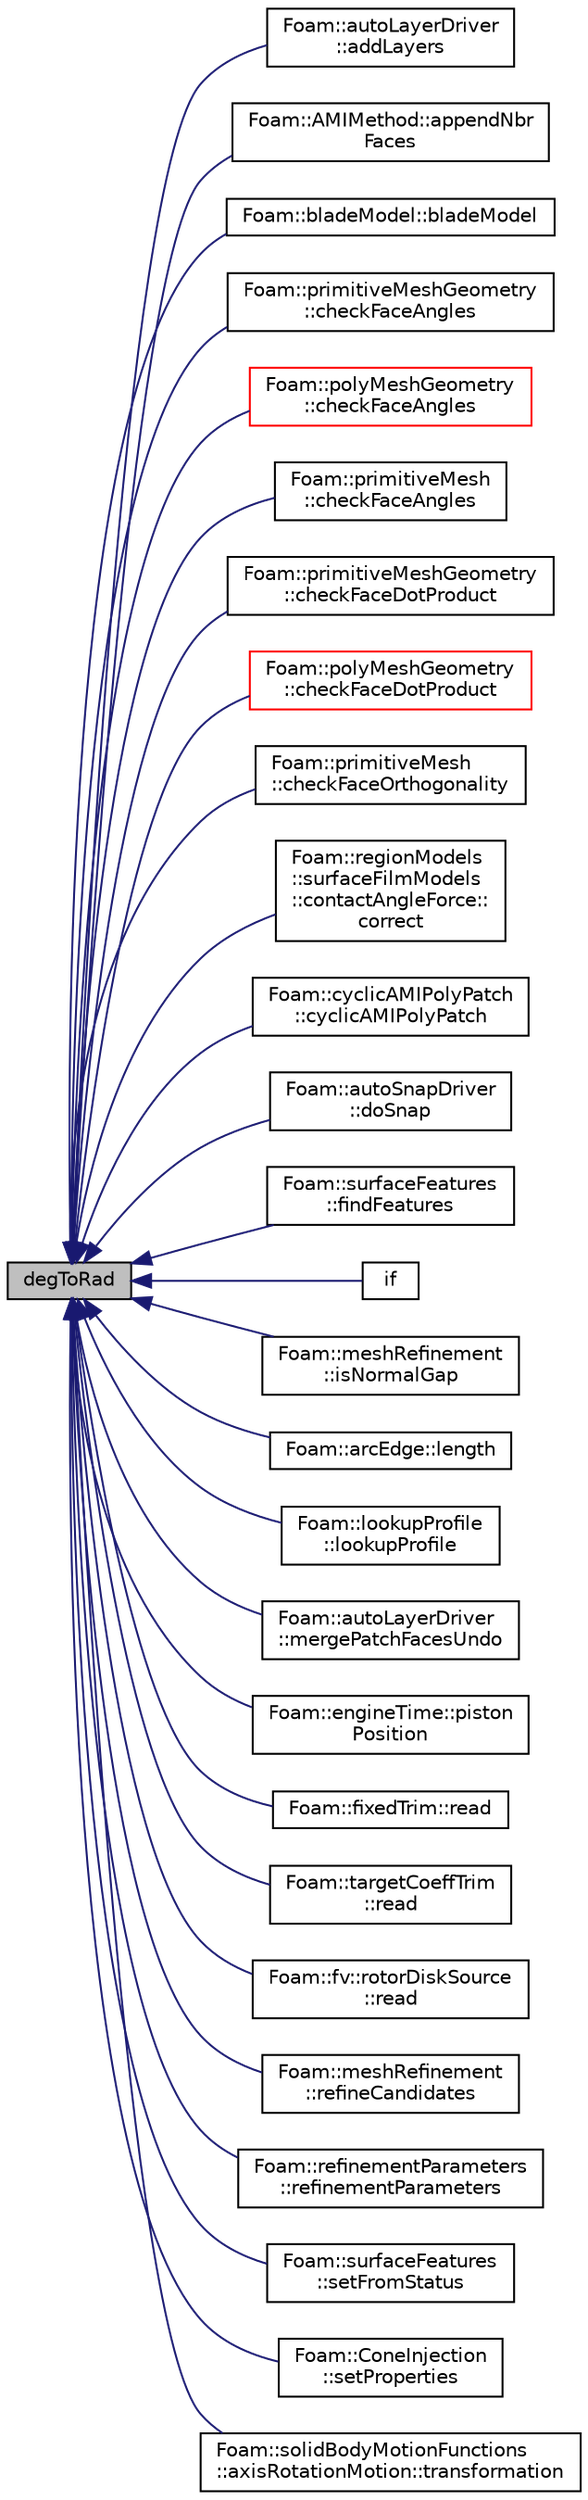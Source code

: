 digraph "degToRad"
{
  bgcolor="transparent";
  edge [fontname="Helvetica",fontsize="10",labelfontname="Helvetica",labelfontsize="10"];
  node [fontname="Helvetica",fontsize="10",shape=record];
  rankdir="LR";
  Node1 [label="degToRad",height=0.2,width=0.4,color="black", fillcolor="grey75", style="filled", fontcolor="black"];
  Node1 -> Node2 [dir="back",color="midnightblue",fontsize="10",style="solid",fontname="Helvetica"];
  Node2 [label="Foam::autoLayerDriver\l::addLayers",height=0.2,width=0.4,color="black",URL="$a00084.html#a2654851d1ffedc26e8ff1424f7097ba6",tooltip="Add cell layers. "];
  Node1 -> Node3 [dir="back",color="midnightblue",fontsize="10",style="solid",fontname="Helvetica"];
  Node3 [label="Foam::AMIMethod::appendNbr\lFaces",height=0.2,width=0.4,color="black",URL="$a00048.html#ac10540a0cbe6128381718f251537a166",tooltip="Add faces neighbouring faceI to the ID list. "];
  Node1 -> Node4 [dir="back",color="midnightblue",fontsize="10",style="solid",fontname="Helvetica"];
  Node4 [label="Foam::bladeModel::bladeModel",height=0.2,width=0.4,color="black",URL="$a00137.html#ad76aaa89a464944047ede7ef53c29579",tooltip="Constructor. "];
  Node1 -> Node5 [dir="back",color="midnightblue",fontsize="10",style="solid",fontname="Helvetica"];
  Node5 [label="Foam::primitiveMeshGeometry\l::checkFaceAngles",height=0.2,width=0.4,color="black",URL="$a01968.html#a1e53fa2de621f051c1777b67d71e354c"];
  Node1 -> Node6 [dir="back",color="midnightblue",fontsize="10",style="solid",fontname="Helvetica"];
  Node6 [label="Foam::polyMeshGeometry\l::checkFaceAngles",height=0.2,width=0.4,color="red",URL="$a01920.html#a54a9bc2a85ca197cef7b133c51ec94b4",tooltip="See primitiveMesh. "];
  Node1 -> Node7 [dir="back",color="midnightblue",fontsize="10",style="solid",fontname="Helvetica"];
  Node7 [label="Foam::primitiveMesh\l::checkFaceAngles",height=0.2,width=0.4,color="black",URL="$a01967.html#a0ad74d466968f0e920d9a0d713727e56",tooltip="Check face angles. "];
  Node1 -> Node8 [dir="back",color="midnightblue",fontsize="10",style="solid",fontname="Helvetica"];
  Node8 [label="Foam::primitiveMeshGeometry\l::checkFaceDotProduct",height=0.2,width=0.4,color="black",URL="$a01968.html#abe689b0ea95babc2086677dec53f57f2"];
  Node1 -> Node9 [dir="back",color="midnightblue",fontsize="10",style="solid",fontname="Helvetica"];
  Node9 [label="Foam::polyMeshGeometry\l::checkFaceDotProduct",height=0.2,width=0.4,color="red",URL="$a01920.html#a5014e575335db939bc66eb2fe32ac48f",tooltip="See primitiveMesh. "];
  Node1 -> Node10 [dir="back",color="midnightblue",fontsize="10",style="solid",fontname="Helvetica"];
  Node10 [label="Foam::primitiveMesh\l::checkFaceOrthogonality",height=0.2,width=0.4,color="black",URL="$a01967.html#a53c93950456aabcf95d28e5892635876",tooltip="Check for non-orthogonality. "];
  Node1 -> Node11 [dir="back",color="midnightblue",fontsize="10",style="solid",fontname="Helvetica"];
  Node11 [label="Foam::regionModels\l::surfaceFilmModels\l::contactAngleForce::\lcorrect",height=0.2,width=0.4,color="black",URL="$a00398.html#ae8286cb1594f9b26a1c5291173459307",tooltip="Correct. "];
  Node1 -> Node12 [dir="back",color="midnightblue",fontsize="10",style="solid",fontname="Helvetica"];
  Node12 [label="Foam::cyclicAMIPolyPatch\l::cyclicAMIPolyPatch",height=0.2,width=0.4,color="black",URL="$a00474.html#aea789b13addb63ac3e355b5796829da8",tooltip="Construct from dictionary. "];
  Node1 -> Node13 [dir="back",color="midnightblue",fontsize="10",style="solid",fontname="Helvetica"];
  Node13 [label="Foam::autoSnapDriver\l::doSnap",height=0.2,width=0.4,color="black",URL="$a00088.html#adf0870a8be4483ecdb73b26b20d027ee"];
  Node1 -> Node14 [dir="back",color="midnightblue",fontsize="10",style="solid",fontname="Helvetica"];
  Node14 [label="Foam::surfaceFeatures\l::findFeatures",height=0.2,width=0.4,color="black",URL="$a02475.html#a104ad1549afa89b0b6ae590fda99816a",tooltip="Find feature edges using provided included angle. "];
  Node1 -> Node15 [dir="back",color="midnightblue",fontsize="10",style="solid",fontname="Helvetica"];
  Node15 [label="if",height=0.2,width=0.4,color="black",URL="$a03922.html#a6a1d5194de861361e42d7b0119753bb0"];
  Node1 -> Node16 [dir="back",color="midnightblue",fontsize="10",style="solid",fontname="Helvetica"];
  Node16 [label="Foam::meshRefinement\l::isNormalGap",height=0.2,width=0.4,color="black",URL="$a01469.html#ab0288b47650144aaf44e9cd32a9ddefa",tooltip="Is local topology a small gap normal to the test vector. "];
  Node1 -> Node17 [dir="back",color="midnightblue",fontsize="10",style="solid",fontname="Helvetica"];
  Node17 [label="Foam::arcEdge::length",height=0.2,width=0.4,color="black",URL="$a00065.html#a8b35735b5afe7675bdb73473a5a23d90",tooltip="Return the length of the curve. "];
  Node1 -> Node18 [dir="back",color="midnightblue",fontsize="10",style="solid",fontname="Helvetica"];
  Node18 [label="Foam::lookupProfile\l::lookupProfile",height=0.2,width=0.4,color="black",URL="$a01380.html#a6f7921c2a8451fb5d1588727f0cf8551",tooltip="Constructor. "];
  Node1 -> Node19 [dir="back",color="midnightblue",fontsize="10",style="solid",fontname="Helvetica"];
  Node19 [label="Foam::autoLayerDriver\l::mergePatchFacesUndo",height=0.2,width=0.4,color="black",URL="$a00084.html#a84ecedbf634ce64d783a6ebf25a2efec",tooltip="Merge patch faces on same cell. "];
  Node1 -> Node20 [dir="back",color="midnightblue",fontsize="10",style="solid",fontname="Helvetica"];
  Node20 [label="Foam::engineTime::piston\lPosition",height=0.2,width=0.4,color="black",URL="$a00639.html#a6240bb57a642629a0f4a6dec6e7494fd",tooltip="Calculate the piston position from the engine geometry. "];
  Node1 -> Node21 [dir="back",color="midnightblue",fontsize="10",style="solid",fontname="Helvetica"];
  Node21 [label="Foam::fixedTrim::read",height=0.2,width=0.4,color="black",URL="$a00835.html#a428788b96f9f592ba1fa5b37c25ac749",tooltip="Read. "];
  Node1 -> Node22 [dir="back",color="midnightblue",fontsize="10",style="solid",fontname="Helvetica"];
  Node22 [label="Foam::targetCoeffTrim\l::read",height=0.2,width=0.4,color="black",URL="$a02556.html#a428788b96f9f592ba1fa5b37c25ac749",tooltip="Read. "];
  Node1 -> Node23 [dir="back",color="midnightblue",fontsize="10",style="solid",fontname="Helvetica"];
  Node23 [label="Foam::fv::rotorDiskSource\l::read",height=0.2,width=0.4,color="black",URL="$a02218.html#a6ce0c64db98eb6144d363dbfc86104eb",tooltip="Read source dictionary. "];
  Node1 -> Node24 [dir="back",color="midnightblue",fontsize="10",style="solid",fontname="Helvetica"];
  Node24 [label="Foam::meshRefinement\l::refineCandidates",height=0.2,width=0.4,color="black",URL="$a01469.html#a658a785c0fc497c6e8c2be3d34c91f1e",tooltip="Calculate list of cells to refine. "];
  Node1 -> Node25 [dir="back",color="midnightblue",fontsize="10",style="solid",fontname="Helvetica"];
  Node25 [label="Foam::refinementParameters\l::refinementParameters",height=0.2,width=0.4,color="black",URL="$a02114.html#a034a6c727dd370424501b580ebf0ddc7",tooltip="Construct from dictionary - new syntax. "];
  Node1 -> Node26 [dir="back",color="midnightblue",fontsize="10",style="solid",fontname="Helvetica"];
  Node26 [label="Foam::surfaceFeatures\l::setFromStatus",height=0.2,width=0.4,color="black",URL="$a02475.html#a3ec4130a2f02e6be2ba97774910eb125",tooltip="Set from status per edge. "];
  Node1 -> Node27 [dir="back",color="midnightblue",fontsize="10",style="solid",fontname="Helvetica"];
  Node27 [label="Foam::ConeInjection\l::setProperties",height=0.2,width=0.4,color="black",URL="$a00342.html#a9c29fb14e9bea94ae75c185efe894b00",tooltip="Set the parcel properties. "];
  Node1 -> Node28 [dir="back",color="midnightblue",fontsize="10",style="solid",fontname="Helvetica"];
  Node28 [label="Foam::solidBodyMotionFunctions\l::axisRotationMotion::transformation",height=0.2,width=0.4,color="black",URL="$a00093.html#a81f0dd436b8f71ebb3ed3d093d828a2f",tooltip="Return the solid-body motion transformation septernion. "];
}
